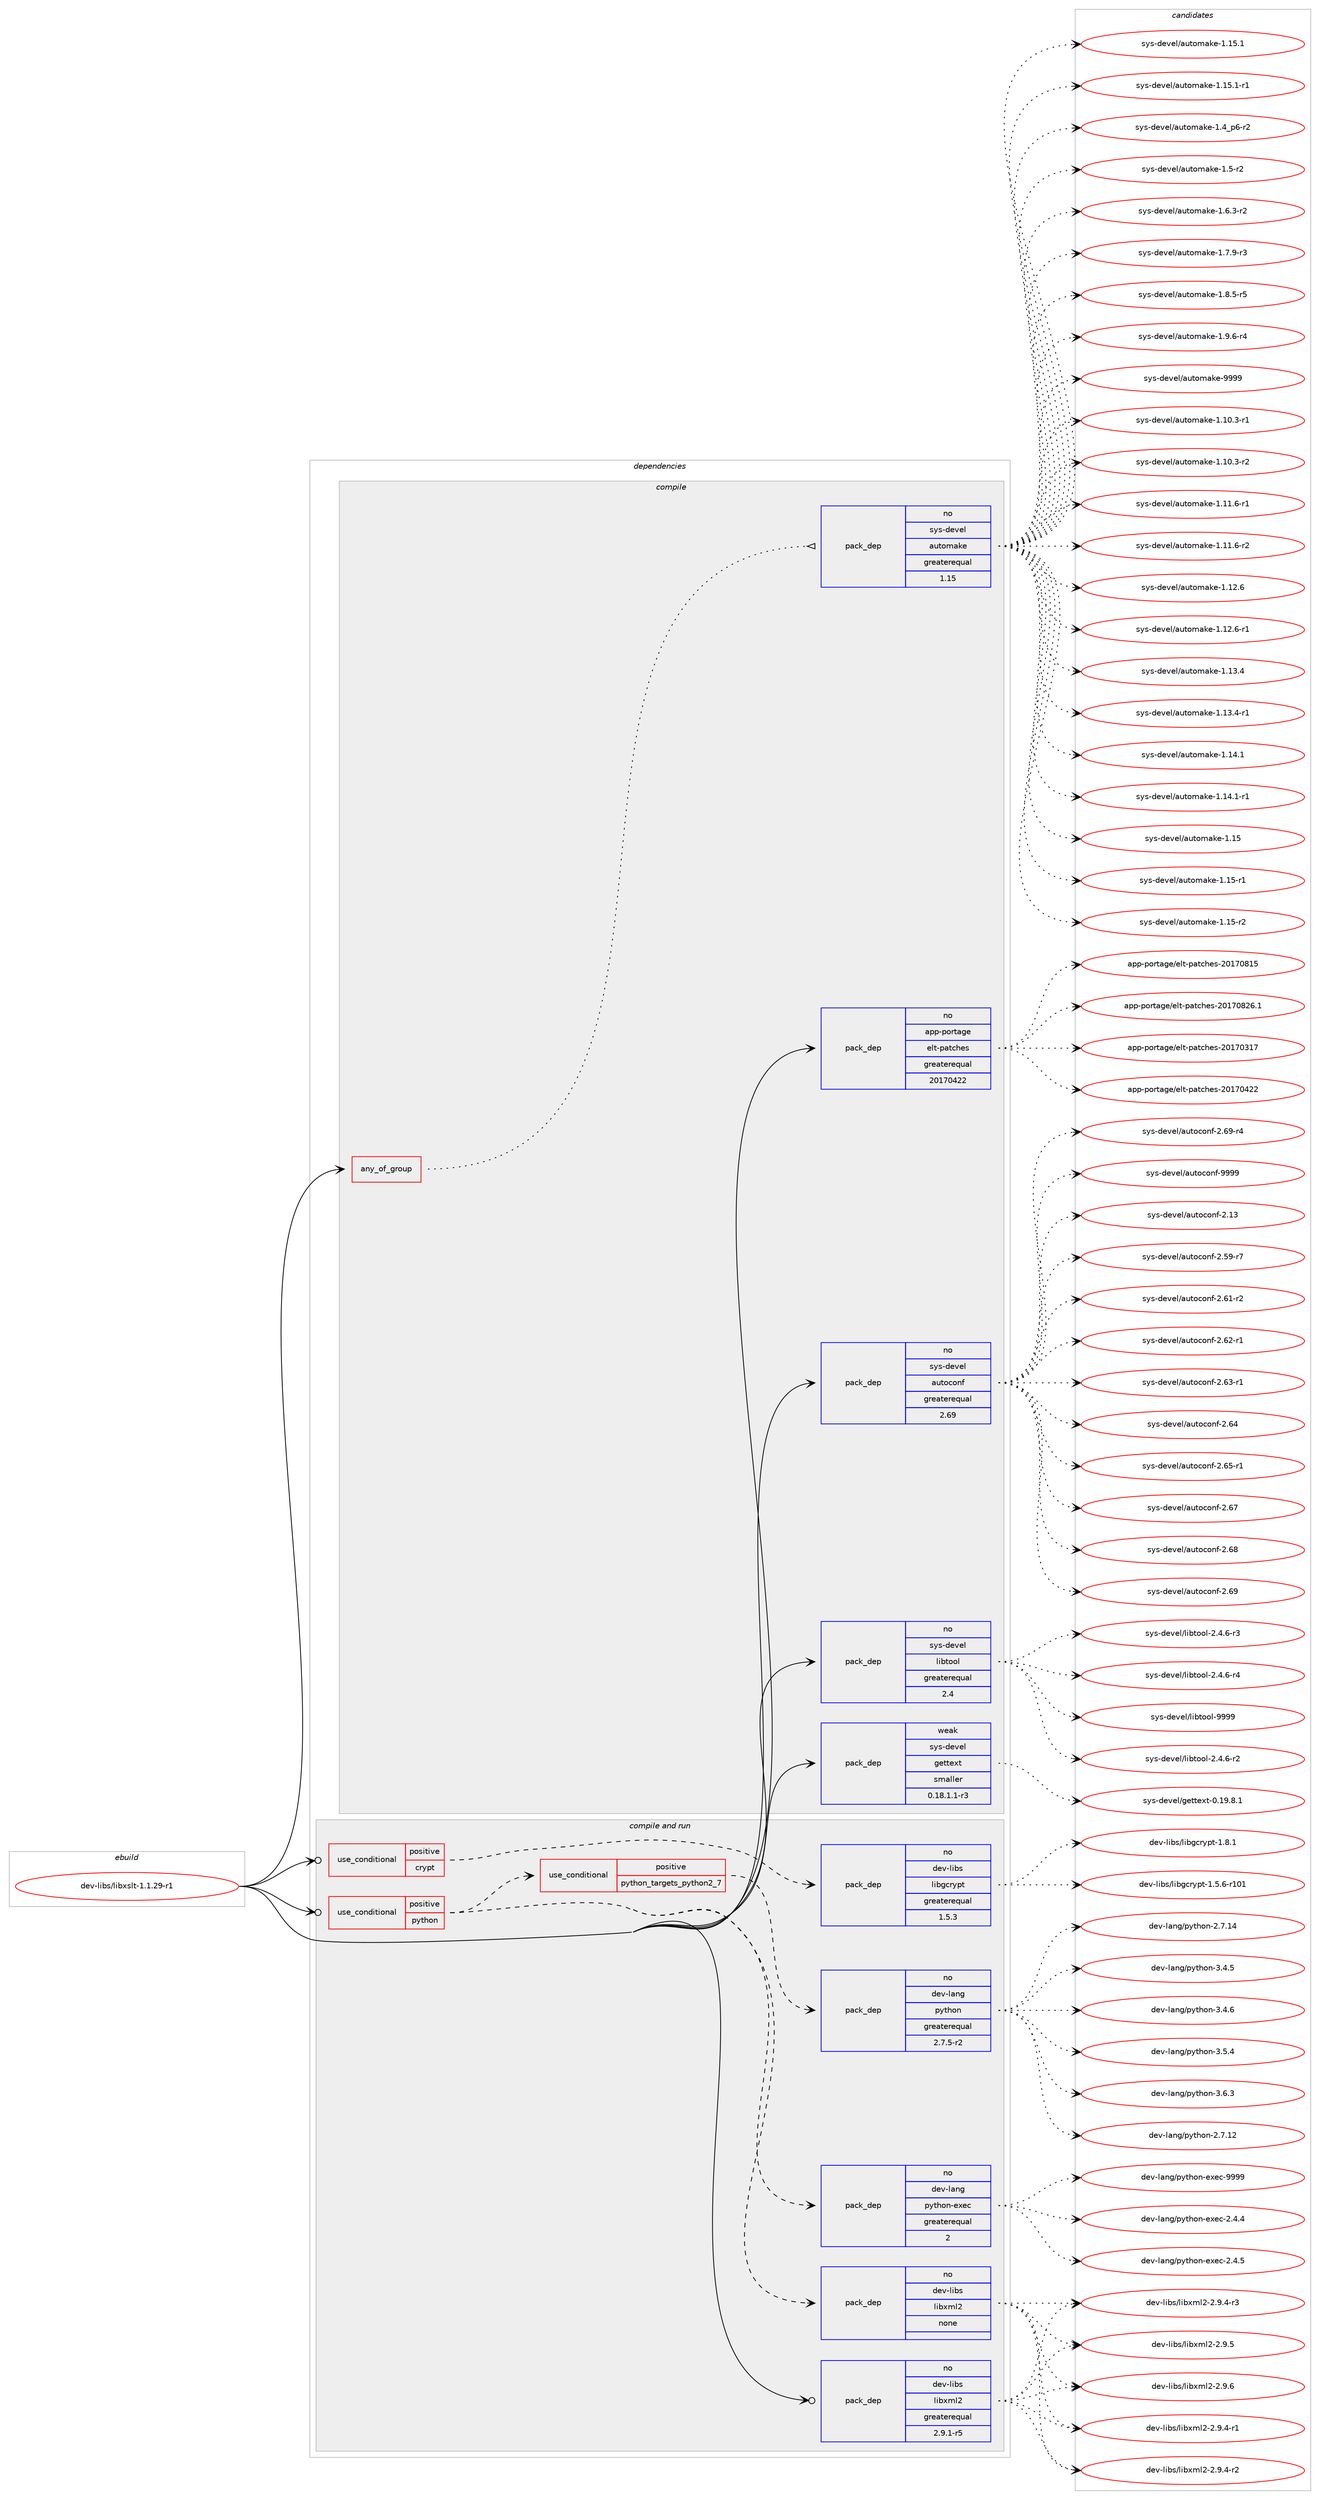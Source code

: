 digraph prolog {

# *************
# Graph options
# *************

newrank=true;
concentrate=true;
compound=true;
graph [rankdir=LR,fontname=Helvetica,fontsize=10,ranksep=1.5];#, ranksep=2.5, nodesep=0.2];
edge  [arrowhead=vee];
node  [fontname=Helvetica,fontsize=10];

# **********
# The ebuild
# **********

subgraph cluster_leftcol {
color=gray;
rank=same;
label=<<i>ebuild</i>>;
id [label="dev-libs/libxslt-1.1.29-r1", color=red, width=4, href="../dev-libs/libxslt-1.1.29-r1.svg"];
}

# ****************
# The dependencies
# ****************

subgraph cluster_midcol {
color=gray;
label=<<i>dependencies</i>>;
subgraph cluster_compile {
fillcolor="#eeeeee";
style=filled;
label=<<i>compile</i>>;
subgraph any3473 {
dependency117679 [label=<<TABLE BORDER="0" CELLBORDER="1" CELLSPACING="0" CELLPADDING="4"><TR><TD CELLPADDING="10">any_of_group</TD></TR></TABLE>>, shape=none, color=red];subgraph pack88740 {
dependency117680 [label=<<TABLE BORDER="0" CELLBORDER="1" CELLSPACING="0" CELLPADDING="4" WIDTH="220"><TR><TD ROWSPAN="6" CELLPADDING="30">pack_dep</TD></TR><TR><TD WIDTH="110">no</TD></TR><TR><TD>sys-devel</TD></TR><TR><TD>automake</TD></TR><TR><TD>greaterequal</TD></TR><TR><TD>1.15</TD></TR></TABLE>>, shape=none, color=blue];
}
dependency117679:e -> dependency117680:w [weight=20,style="dotted",arrowhead="oinv"];
}
id:e -> dependency117679:w [weight=20,style="solid",arrowhead="vee"];
subgraph pack88741 {
dependency117681 [label=<<TABLE BORDER="0" CELLBORDER="1" CELLSPACING="0" CELLPADDING="4" WIDTH="220"><TR><TD ROWSPAN="6" CELLPADDING="30">pack_dep</TD></TR><TR><TD WIDTH="110">no</TD></TR><TR><TD>app-portage</TD></TR><TR><TD>elt-patches</TD></TR><TR><TD>greaterequal</TD></TR><TR><TD>20170422</TD></TR></TABLE>>, shape=none, color=blue];
}
id:e -> dependency117681:w [weight=20,style="solid",arrowhead="vee"];
subgraph pack88742 {
dependency117682 [label=<<TABLE BORDER="0" CELLBORDER="1" CELLSPACING="0" CELLPADDING="4" WIDTH="220"><TR><TD ROWSPAN="6" CELLPADDING="30">pack_dep</TD></TR><TR><TD WIDTH="110">no</TD></TR><TR><TD>sys-devel</TD></TR><TR><TD>autoconf</TD></TR><TR><TD>greaterequal</TD></TR><TR><TD>2.69</TD></TR></TABLE>>, shape=none, color=blue];
}
id:e -> dependency117682:w [weight=20,style="solid",arrowhead="vee"];
subgraph pack88743 {
dependency117683 [label=<<TABLE BORDER="0" CELLBORDER="1" CELLSPACING="0" CELLPADDING="4" WIDTH="220"><TR><TD ROWSPAN="6" CELLPADDING="30">pack_dep</TD></TR><TR><TD WIDTH="110">no</TD></TR><TR><TD>sys-devel</TD></TR><TR><TD>libtool</TD></TR><TR><TD>greaterequal</TD></TR><TR><TD>2.4</TD></TR></TABLE>>, shape=none, color=blue];
}
id:e -> dependency117683:w [weight=20,style="solid",arrowhead="vee"];
subgraph pack88744 {
dependency117684 [label=<<TABLE BORDER="0" CELLBORDER="1" CELLSPACING="0" CELLPADDING="4" WIDTH="220"><TR><TD ROWSPAN="6" CELLPADDING="30">pack_dep</TD></TR><TR><TD WIDTH="110">weak</TD></TR><TR><TD>sys-devel</TD></TR><TR><TD>gettext</TD></TR><TR><TD>smaller</TD></TR><TR><TD>0.18.1.1-r3</TD></TR></TABLE>>, shape=none, color=blue];
}
id:e -> dependency117684:w [weight=20,style="solid",arrowhead="vee"];
}
subgraph cluster_compileandrun {
fillcolor="#eeeeee";
style=filled;
label=<<i>compile and run</i>>;
subgraph cond25436 {
dependency117685 [label=<<TABLE BORDER="0" CELLBORDER="1" CELLSPACING="0" CELLPADDING="4"><TR><TD ROWSPAN="3" CELLPADDING="10">use_conditional</TD></TR><TR><TD>positive</TD></TR><TR><TD>crypt</TD></TR></TABLE>>, shape=none, color=red];
subgraph pack88745 {
dependency117686 [label=<<TABLE BORDER="0" CELLBORDER="1" CELLSPACING="0" CELLPADDING="4" WIDTH="220"><TR><TD ROWSPAN="6" CELLPADDING="30">pack_dep</TD></TR><TR><TD WIDTH="110">no</TD></TR><TR><TD>dev-libs</TD></TR><TR><TD>libgcrypt</TD></TR><TR><TD>greaterequal</TD></TR><TR><TD>1.5.3</TD></TR></TABLE>>, shape=none, color=blue];
}
dependency117685:e -> dependency117686:w [weight=20,style="dashed",arrowhead="vee"];
}
id:e -> dependency117685:w [weight=20,style="solid",arrowhead="odotvee"];
subgraph cond25437 {
dependency117687 [label=<<TABLE BORDER="0" CELLBORDER="1" CELLSPACING="0" CELLPADDING="4"><TR><TD ROWSPAN="3" CELLPADDING="10">use_conditional</TD></TR><TR><TD>positive</TD></TR><TR><TD>python</TD></TR></TABLE>>, shape=none, color=red];
subgraph cond25438 {
dependency117688 [label=<<TABLE BORDER="0" CELLBORDER="1" CELLSPACING="0" CELLPADDING="4"><TR><TD ROWSPAN="3" CELLPADDING="10">use_conditional</TD></TR><TR><TD>positive</TD></TR><TR><TD>python_targets_python2_7</TD></TR></TABLE>>, shape=none, color=red];
subgraph pack88746 {
dependency117689 [label=<<TABLE BORDER="0" CELLBORDER="1" CELLSPACING="0" CELLPADDING="4" WIDTH="220"><TR><TD ROWSPAN="6" CELLPADDING="30">pack_dep</TD></TR><TR><TD WIDTH="110">no</TD></TR><TR><TD>dev-lang</TD></TR><TR><TD>python</TD></TR><TR><TD>greaterequal</TD></TR><TR><TD>2.7.5-r2</TD></TR></TABLE>>, shape=none, color=blue];
}
dependency117688:e -> dependency117689:w [weight=20,style="dashed",arrowhead="vee"];
}
dependency117687:e -> dependency117688:w [weight=20,style="dashed",arrowhead="vee"];
subgraph pack88747 {
dependency117690 [label=<<TABLE BORDER="0" CELLBORDER="1" CELLSPACING="0" CELLPADDING="4" WIDTH="220"><TR><TD ROWSPAN="6" CELLPADDING="30">pack_dep</TD></TR><TR><TD WIDTH="110">no</TD></TR><TR><TD>dev-lang</TD></TR><TR><TD>python-exec</TD></TR><TR><TD>greaterequal</TD></TR><TR><TD>2</TD></TR></TABLE>>, shape=none, color=blue];
}
dependency117687:e -> dependency117690:w [weight=20,style="dashed",arrowhead="vee"];
subgraph pack88748 {
dependency117691 [label=<<TABLE BORDER="0" CELLBORDER="1" CELLSPACING="0" CELLPADDING="4" WIDTH="220"><TR><TD ROWSPAN="6" CELLPADDING="30">pack_dep</TD></TR><TR><TD WIDTH="110">no</TD></TR><TR><TD>dev-libs</TD></TR><TR><TD>libxml2</TD></TR><TR><TD>none</TD></TR><TR><TD></TD></TR></TABLE>>, shape=none, color=blue];
}
dependency117687:e -> dependency117691:w [weight=20,style="dashed",arrowhead="vee"];
}
id:e -> dependency117687:w [weight=20,style="solid",arrowhead="odotvee"];
subgraph pack88749 {
dependency117692 [label=<<TABLE BORDER="0" CELLBORDER="1" CELLSPACING="0" CELLPADDING="4" WIDTH="220"><TR><TD ROWSPAN="6" CELLPADDING="30">pack_dep</TD></TR><TR><TD WIDTH="110">no</TD></TR><TR><TD>dev-libs</TD></TR><TR><TD>libxml2</TD></TR><TR><TD>greaterequal</TD></TR><TR><TD>2.9.1-r5</TD></TR></TABLE>>, shape=none, color=blue];
}
id:e -> dependency117692:w [weight=20,style="solid",arrowhead="odotvee"];
}
subgraph cluster_run {
fillcolor="#eeeeee";
style=filled;
label=<<i>run</i>>;
}
}

# **************
# The candidates
# **************

subgraph cluster_choices {
rank=same;
color=gray;
label=<<i>candidates</i>>;

subgraph choice88740 {
color=black;
nodesep=1;
choice11512111545100101118101108479711711611110997107101454946494846514511449 [label="sys-devel/automake-1.10.3-r1", color=red, width=4,href="../sys-devel/automake-1.10.3-r1.svg"];
choice11512111545100101118101108479711711611110997107101454946494846514511450 [label="sys-devel/automake-1.10.3-r2", color=red, width=4,href="../sys-devel/automake-1.10.3-r2.svg"];
choice11512111545100101118101108479711711611110997107101454946494946544511449 [label="sys-devel/automake-1.11.6-r1", color=red, width=4,href="../sys-devel/automake-1.11.6-r1.svg"];
choice11512111545100101118101108479711711611110997107101454946494946544511450 [label="sys-devel/automake-1.11.6-r2", color=red, width=4,href="../sys-devel/automake-1.11.6-r2.svg"];
choice1151211154510010111810110847971171161111099710710145494649504654 [label="sys-devel/automake-1.12.6", color=red, width=4,href="../sys-devel/automake-1.12.6.svg"];
choice11512111545100101118101108479711711611110997107101454946495046544511449 [label="sys-devel/automake-1.12.6-r1", color=red, width=4,href="../sys-devel/automake-1.12.6-r1.svg"];
choice1151211154510010111810110847971171161111099710710145494649514652 [label="sys-devel/automake-1.13.4", color=red, width=4,href="../sys-devel/automake-1.13.4.svg"];
choice11512111545100101118101108479711711611110997107101454946495146524511449 [label="sys-devel/automake-1.13.4-r1", color=red, width=4,href="../sys-devel/automake-1.13.4-r1.svg"];
choice1151211154510010111810110847971171161111099710710145494649524649 [label="sys-devel/automake-1.14.1", color=red, width=4,href="../sys-devel/automake-1.14.1.svg"];
choice11512111545100101118101108479711711611110997107101454946495246494511449 [label="sys-devel/automake-1.14.1-r1", color=red, width=4,href="../sys-devel/automake-1.14.1-r1.svg"];
choice115121115451001011181011084797117116111109971071014549464953 [label="sys-devel/automake-1.15", color=red, width=4,href="../sys-devel/automake-1.15.svg"];
choice1151211154510010111810110847971171161111099710710145494649534511449 [label="sys-devel/automake-1.15-r1", color=red, width=4,href="../sys-devel/automake-1.15-r1.svg"];
choice1151211154510010111810110847971171161111099710710145494649534511450 [label="sys-devel/automake-1.15-r2", color=red, width=4,href="../sys-devel/automake-1.15-r2.svg"];
choice1151211154510010111810110847971171161111099710710145494649534649 [label="sys-devel/automake-1.15.1", color=red, width=4,href="../sys-devel/automake-1.15.1.svg"];
choice11512111545100101118101108479711711611110997107101454946495346494511449 [label="sys-devel/automake-1.15.1-r1", color=red, width=4,href="../sys-devel/automake-1.15.1-r1.svg"];
choice115121115451001011181011084797117116111109971071014549465295112544511450 [label="sys-devel/automake-1.4_p6-r2", color=red, width=4,href="../sys-devel/automake-1.4_p6-r2.svg"];
choice11512111545100101118101108479711711611110997107101454946534511450 [label="sys-devel/automake-1.5-r2", color=red, width=4,href="../sys-devel/automake-1.5-r2.svg"];
choice115121115451001011181011084797117116111109971071014549465446514511450 [label="sys-devel/automake-1.6.3-r2", color=red, width=4,href="../sys-devel/automake-1.6.3-r2.svg"];
choice115121115451001011181011084797117116111109971071014549465546574511451 [label="sys-devel/automake-1.7.9-r3", color=red, width=4,href="../sys-devel/automake-1.7.9-r3.svg"];
choice115121115451001011181011084797117116111109971071014549465646534511453 [label="sys-devel/automake-1.8.5-r5", color=red, width=4,href="../sys-devel/automake-1.8.5-r5.svg"];
choice115121115451001011181011084797117116111109971071014549465746544511452 [label="sys-devel/automake-1.9.6-r4", color=red, width=4,href="../sys-devel/automake-1.9.6-r4.svg"];
choice115121115451001011181011084797117116111109971071014557575757 [label="sys-devel/automake-9999", color=red, width=4,href="../sys-devel/automake-9999.svg"];
dependency117680:e -> choice11512111545100101118101108479711711611110997107101454946494846514511449:w [style=dotted,weight="100"];
dependency117680:e -> choice11512111545100101118101108479711711611110997107101454946494846514511450:w [style=dotted,weight="100"];
dependency117680:e -> choice11512111545100101118101108479711711611110997107101454946494946544511449:w [style=dotted,weight="100"];
dependency117680:e -> choice11512111545100101118101108479711711611110997107101454946494946544511450:w [style=dotted,weight="100"];
dependency117680:e -> choice1151211154510010111810110847971171161111099710710145494649504654:w [style=dotted,weight="100"];
dependency117680:e -> choice11512111545100101118101108479711711611110997107101454946495046544511449:w [style=dotted,weight="100"];
dependency117680:e -> choice1151211154510010111810110847971171161111099710710145494649514652:w [style=dotted,weight="100"];
dependency117680:e -> choice11512111545100101118101108479711711611110997107101454946495146524511449:w [style=dotted,weight="100"];
dependency117680:e -> choice1151211154510010111810110847971171161111099710710145494649524649:w [style=dotted,weight="100"];
dependency117680:e -> choice11512111545100101118101108479711711611110997107101454946495246494511449:w [style=dotted,weight="100"];
dependency117680:e -> choice115121115451001011181011084797117116111109971071014549464953:w [style=dotted,weight="100"];
dependency117680:e -> choice1151211154510010111810110847971171161111099710710145494649534511449:w [style=dotted,weight="100"];
dependency117680:e -> choice1151211154510010111810110847971171161111099710710145494649534511450:w [style=dotted,weight="100"];
dependency117680:e -> choice1151211154510010111810110847971171161111099710710145494649534649:w [style=dotted,weight="100"];
dependency117680:e -> choice11512111545100101118101108479711711611110997107101454946495346494511449:w [style=dotted,weight="100"];
dependency117680:e -> choice115121115451001011181011084797117116111109971071014549465295112544511450:w [style=dotted,weight="100"];
dependency117680:e -> choice11512111545100101118101108479711711611110997107101454946534511450:w [style=dotted,weight="100"];
dependency117680:e -> choice115121115451001011181011084797117116111109971071014549465446514511450:w [style=dotted,weight="100"];
dependency117680:e -> choice115121115451001011181011084797117116111109971071014549465546574511451:w [style=dotted,weight="100"];
dependency117680:e -> choice115121115451001011181011084797117116111109971071014549465646534511453:w [style=dotted,weight="100"];
dependency117680:e -> choice115121115451001011181011084797117116111109971071014549465746544511452:w [style=dotted,weight="100"];
dependency117680:e -> choice115121115451001011181011084797117116111109971071014557575757:w [style=dotted,weight="100"];
}
subgraph choice88741 {
color=black;
nodesep=1;
choice97112112451121111141169710310147101108116451129711699104101115455048495548514955 [label="app-portage/elt-patches-20170317", color=red, width=4,href="../app-portage/elt-patches-20170317.svg"];
choice97112112451121111141169710310147101108116451129711699104101115455048495548525050 [label="app-portage/elt-patches-20170422", color=red, width=4,href="../app-portage/elt-patches-20170422.svg"];
choice97112112451121111141169710310147101108116451129711699104101115455048495548564953 [label="app-portage/elt-patches-20170815", color=red, width=4,href="../app-portage/elt-patches-20170815.svg"];
choice971121124511211111411697103101471011081164511297116991041011154550484955485650544649 [label="app-portage/elt-patches-20170826.1", color=red, width=4,href="../app-portage/elt-patches-20170826.1.svg"];
dependency117681:e -> choice97112112451121111141169710310147101108116451129711699104101115455048495548514955:w [style=dotted,weight="100"];
dependency117681:e -> choice97112112451121111141169710310147101108116451129711699104101115455048495548525050:w [style=dotted,weight="100"];
dependency117681:e -> choice97112112451121111141169710310147101108116451129711699104101115455048495548564953:w [style=dotted,weight="100"];
dependency117681:e -> choice971121124511211111411697103101471011081164511297116991041011154550484955485650544649:w [style=dotted,weight="100"];
}
subgraph choice88742 {
color=black;
nodesep=1;
choice115121115451001011181011084797117116111991111101024550464951 [label="sys-devel/autoconf-2.13", color=red, width=4,href="../sys-devel/autoconf-2.13.svg"];
choice1151211154510010111810110847971171161119911111010245504653574511455 [label="sys-devel/autoconf-2.59-r7", color=red, width=4,href="../sys-devel/autoconf-2.59-r7.svg"];
choice1151211154510010111810110847971171161119911111010245504654494511450 [label="sys-devel/autoconf-2.61-r2", color=red, width=4,href="../sys-devel/autoconf-2.61-r2.svg"];
choice1151211154510010111810110847971171161119911111010245504654504511449 [label="sys-devel/autoconf-2.62-r1", color=red, width=4,href="../sys-devel/autoconf-2.62-r1.svg"];
choice1151211154510010111810110847971171161119911111010245504654514511449 [label="sys-devel/autoconf-2.63-r1", color=red, width=4,href="../sys-devel/autoconf-2.63-r1.svg"];
choice115121115451001011181011084797117116111991111101024550465452 [label="sys-devel/autoconf-2.64", color=red, width=4,href="../sys-devel/autoconf-2.64.svg"];
choice1151211154510010111810110847971171161119911111010245504654534511449 [label="sys-devel/autoconf-2.65-r1", color=red, width=4,href="../sys-devel/autoconf-2.65-r1.svg"];
choice115121115451001011181011084797117116111991111101024550465455 [label="sys-devel/autoconf-2.67", color=red, width=4,href="../sys-devel/autoconf-2.67.svg"];
choice115121115451001011181011084797117116111991111101024550465456 [label="sys-devel/autoconf-2.68", color=red, width=4,href="../sys-devel/autoconf-2.68.svg"];
choice115121115451001011181011084797117116111991111101024550465457 [label="sys-devel/autoconf-2.69", color=red, width=4,href="../sys-devel/autoconf-2.69.svg"];
choice1151211154510010111810110847971171161119911111010245504654574511452 [label="sys-devel/autoconf-2.69-r4", color=red, width=4,href="../sys-devel/autoconf-2.69-r4.svg"];
choice115121115451001011181011084797117116111991111101024557575757 [label="sys-devel/autoconf-9999", color=red, width=4,href="../sys-devel/autoconf-9999.svg"];
dependency117682:e -> choice115121115451001011181011084797117116111991111101024550464951:w [style=dotted,weight="100"];
dependency117682:e -> choice1151211154510010111810110847971171161119911111010245504653574511455:w [style=dotted,weight="100"];
dependency117682:e -> choice1151211154510010111810110847971171161119911111010245504654494511450:w [style=dotted,weight="100"];
dependency117682:e -> choice1151211154510010111810110847971171161119911111010245504654504511449:w [style=dotted,weight="100"];
dependency117682:e -> choice1151211154510010111810110847971171161119911111010245504654514511449:w [style=dotted,weight="100"];
dependency117682:e -> choice115121115451001011181011084797117116111991111101024550465452:w [style=dotted,weight="100"];
dependency117682:e -> choice1151211154510010111810110847971171161119911111010245504654534511449:w [style=dotted,weight="100"];
dependency117682:e -> choice115121115451001011181011084797117116111991111101024550465455:w [style=dotted,weight="100"];
dependency117682:e -> choice115121115451001011181011084797117116111991111101024550465456:w [style=dotted,weight="100"];
dependency117682:e -> choice115121115451001011181011084797117116111991111101024550465457:w [style=dotted,weight="100"];
dependency117682:e -> choice1151211154510010111810110847971171161119911111010245504654574511452:w [style=dotted,weight="100"];
dependency117682:e -> choice115121115451001011181011084797117116111991111101024557575757:w [style=dotted,weight="100"];
}
subgraph choice88743 {
color=black;
nodesep=1;
choice1151211154510010111810110847108105981161111111084550465246544511450 [label="sys-devel/libtool-2.4.6-r2", color=red, width=4,href="../sys-devel/libtool-2.4.6-r2.svg"];
choice1151211154510010111810110847108105981161111111084550465246544511451 [label="sys-devel/libtool-2.4.6-r3", color=red, width=4,href="../sys-devel/libtool-2.4.6-r3.svg"];
choice1151211154510010111810110847108105981161111111084550465246544511452 [label="sys-devel/libtool-2.4.6-r4", color=red, width=4,href="../sys-devel/libtool-2.4.6-r4.svg"];
choice1151211154510010111810110847108105981161111111084557575757 [label="sys-devel/libtool-9999", color=red, width=4,href="../sys-devel/libtool-9999.svg"];
dependency117683:e -> choice1151211154510010111810110847108105981161111111084550465246544511450:w [style=dotted,weight="100"];
dependency117683:e -> choice1151211154510010111810110847108105981161111111084550465246544511451:w [style=dotted,weight="100"];
dependency117683:e -> choice1151211154510010111810110847108105981161111111084550465246544511452:w [style=dotted,weight="100"];
dependency117683:e -> choice1151211154510010111810110847108105981161111111084557575757:w [style=dotted,weight="100"];
}
subgraph choice88744 {
color=black;
nodesep=1;
choice1151211154510010111810110847103101116116101120116454846495746564649 [label="sys-devel/gettext-0.19.8.1", color=red, width=4,href="../sys-devel/gettext-0.19.8.1.svg"];
dependency117684:e -> choice1151211154510010111810110847103101116116101120116454846495746564649:w [style=dotted,weight="100"];
}
subgraph choice88745 {
color=black;
nodesep=1;
choice100101118451081059811547108105981039911412111211645494653465445114494849 [label="dev-libs/libgcrypt-1.5.6-r101", color=red, width=4,href="../dev-libs/libgcrypt-1.5.6-r101.svg"];
choice1001011184510810598115471081059810399114121112116454946564649 [label="dev-libs/libgcrypt-1.8.1", color=red, width=4,href="../dev-libs/libgcrypt-1.8.1.svg"];
dependency117686:e -> choice100101118451081059811547108105981039911412111211645494653465445114494849:w [style=dotted,weight="100"];
dependency117686:e -> choice1001011184510810598115471081059810399114121112116454946564649:w [style=dotted,weight="100"];
}
subgraph choice88746 {
color=black;
nodesep=1;
choice10010111845108971101034711212111610411111045504655464950 [label="dev-lang/python-2.7.12", color=red, width=4,href="../dev-lang/python-2.7.12.svg"];
choice10010111845108971101034711212111610411111045504655464952 [label="dev-lang/python-2.7.14", color=red, width=4,href="../dev-lang/python-2.7.14.svg"];
choice100101118451089711010347112121116104111110455146524653 [label="dev-lang/python-3.4.5", color=red, width=4,href="../dev-lang/python-3.4.5.svg"];
choice100101118451089711010347112121116104111110455146524654 [label="dev-lang/python-3.4.6", color=red, width=4,href="../dev-lang/python-3.4.6.svg"];
choice100101118451089711010347112121116104111110455146534652 [label="dev-lang/python-3.5.4", color=red, width=4,href="../dev-lang/python-3.5.4.svg"];
choice100101118451089711010347112121116104111110455146544651 [label="dev-lang/python-3.6.3", color=red, width=4,href="../dev-lang/python-3.6.3.svg"];
dependency117689:e -> choice10010111845108971101034711212111610411111045504655464950:w [style=dotted,weight="100"];
dependency117689:e -> choice10010111845108971101034711212111610411111045504655464952:w [style=dotted,weight="100"];
dependency117689:e -> choice100101118451089711010347112121116104111110455146524653:w [style=dotted,weight="100"];
dependency117689:e -> choice100101118451089711010347112121116104111110455146524654:w [style=dotted,weight="100"];
dependency117689:e -> choice100101118451089711010347112121116104111110455146534652:w [style=dotted,weight="100"];
dependency117689:e -> choice100101118451089711010347112121116104111110455146544651:w [style=dotted,weight="100"];
}
subgraph choice88747 {
color=black;
nodesep=1;
choice1001011184510897110103471121211161041111104510112010199455046524652 [label="dev-lang/python-exec-2.4.4", color=red, width=4,href="../dev-lang/python-exec-2.4.4.svg"];
choice1001011184510897110103471121211161041111104510112010199455046524653 [label="dev-lang/python-exec-2.4.5", color=red, width=4,href="../dev-lang/python-exec-2.4.5.svg"];
choice10010111845108971101034711212111610411111045101120101994557575757 [label="dev-lang/python-exec-9999", color=red, width=4,href="../dev-lang/python-exec-9999.svg"];
dependency117690:e -> choice1001011184510897110103471121211161041111104510112010199455046524652:w [style=dotted,weight="100"];
dependency117690:e -> choice1001011184510897110103471121211161041111104510112010199455046524653:w [style=dotted,weight="100"];
dependency117690:e -> choice10010111845108971101034711212111610411111045101120101994557575757:w [style=dotted,weight="100"];
}
subgraph choice88748 {
color=black;
nodesep=1;
choice10010111845108105981154710810598120109108504550465746524511449 [label="dev-libs/libxml2-2.9.4-r1", color=red, width=4,href="../dev-libs/libxml2-2.9.4-r1.svg"];
choice10010111845108105981154710810598120109108504550465746524511450 [label="dev-libs/libxml2-2.9.4-r2", color=red, width=4,href="../dev-libs/libxml2-2.9.4-r2.svg"];
choice10010111845108105981154710810598120109108504550465746524511451 [label="dev-libs/libxml2-2.9.4-r3", color=red, width=4,href="../dev-libs/libxml2-2.9.4-r3.svg"];
choice1001011184510810598115471081059812010910850455046574653 [label="dev-libs/libxml2-2.9.5", color=red, width=4,href="../dev-libs/libxml2-2.9.5.svg"];
choice1001011184510810598115471081059812010910850455046574654 [label="dev-libs/libxml2-2.9.6", color=red, width=4,href="../dev-libs/libxml2-2.9.6.svg"];
dependency117691:e -> choice10010111845108105981154710810598120109108504550465746524511449:w [style=dotted,weight="100"];
dependency117691:e -> choice10010111845108105981154710810598120109108504550465746524511450:w [style=dotted,weight="100"];
dependency117691:e -> choice10010111845108105981154710810598120109108504550465746524511451:w [style=dotted,weight="100"];
dependency117691:e -> choice1001011184510810598115471081059812010910850455046574653:w [style=dotted,weight="100"];
dependency117691:e -> choice1001011184510810598115471081059812010910850455046574654:w [style=dotted,weight="100"];
}
subgraph choice88749 {
color=black;
nodesep=1;
choice10010111845108105981154710810598120109108504550465746524511449 [label="dev-libs/libxml2-2.9.4-r1", color=red, width=4,href="../dev-libs/libxml2-2.9.4-r1.svg"];
choice10010111845108105981154710810598120109108504550465746524511450 [label="dev-libs/libxml2-2.9.4-r2", color=red, width=4,href="../dev-libs/libxml2-2.9.4-r2.svg"];
choice10010111845108105981154710810598120109108504550465746524511451 [label="dev-libs/libxml2-2.9.4-r3", color=red, width=4,href="../dev-libs/libxml2-2.9.4-r3.svg"];
choice1001011184510810598115471081059812010910850455046574653 [label="dev-libs/libxml2-2.9.5", color=red, width=4,href="../dev-libs/libxml2-2.9.5.svg"];
choice1001011184510810598115471081059812010910850455046574654 [label="dev-libs/libxml2-2.9.6", color=red, width=4,href="../dev-libs/libxml2-2.9.6.svg"];
dependency117692:e -> choice10010111845108105981154710810598120109108504550465746524511449:w [style=dotted,weight="100"];
dependency117692:e -> choice10010111845108105981154710810598120109108504550465746524511450:w [style=dotted,weight="100"];
dependency117692:e -> choice10010111845108105981154710810598120109108504550465746524511451:w [style=dotted,weight="100"];
dependency117692:e -> choice1001011184510810598115471081059812010910850455046574653:w [style=dotted,weight="100"];
dependency117692:e -> choice1001011184510810598115471081059812010910850455046574654:w [style=dotted,weight="100"];
}
}

}
